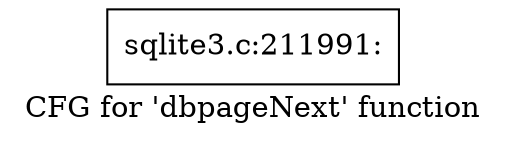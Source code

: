 digraph "CFG for 'dbpageNext' function" {
	label="CFG for 'dbpageNext' function";

	Node0x55c0fb6be240 [shape=record,label="{sqlite3.c:211991:}"];
}
